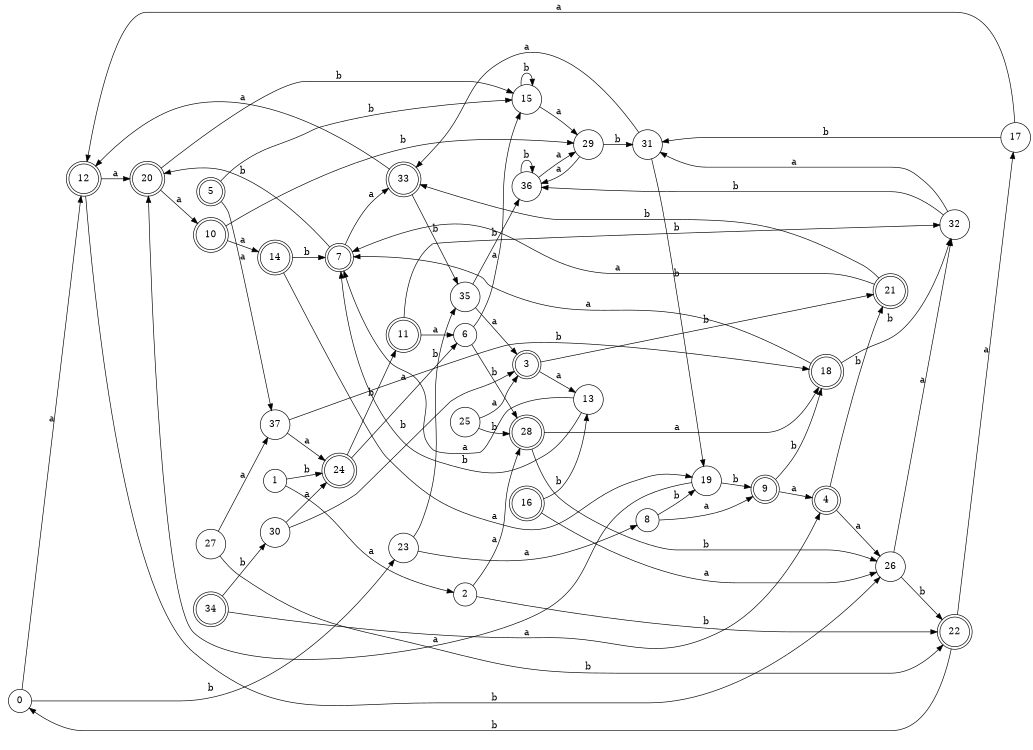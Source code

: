 digraph n31_1 {
__start0 [label="" shape="none"];

rankdir=LR;
size="8,5";

s0 [style="filled", color="black", fillcolor="white" shape="circle", label="0"];
s1 [style="filled", color="black", fillcolor="white" shape="circle", label="1"];
s2 [style="filled", color="black", fillcolor="white" shape="circle", label="2"];
s3 [style="rounded,filled", color="black", fillcolor="white" shape="doublecircle", label="3"];
s4 [style="rounded,filled", color="black", fillcolor="white" shape="doublecircle", label="4"];
s5 [style="rounded,filled", color="black", fillcolor="white" shape="doublecircle", label="5"];
s6 [style="filled", color="black", fillcolor="white" shape="circle", label="6"];
s7 [style="rounded,filled", color="black", fillcolor="white" shape="doublecircle", label="7"];
s8 [style="filled", color="black", fillcolor="white" shape="circle", label="8"];
s9 [style="rounded,filled", color="black", fillcolor="white" shape="doublecircle", label="9"];
s10 [style="rounded,filled", color="black", fillcolor="white" shape="doublecircle", label="10"];
s11 [style="rounded,filled", color="black", fillcolor="white" shape="doublecircle", label="11"];
s12 [style="rounded,filled", color="black", fillcolor="white" shape="doublecircle", label="12"];
s13 [style="filled", color="black", fillcolor="white" shape="circle", label="13"];
s14 [style="rounded,filled", color="black", fillcolor="white" shape="doublecircle", label="14"];
s15 [style="filled", color="black", fillcolor="white" shape="circle", label="15"];
s16 [style="rounded,filled", color="black", fillcolor="white" shape="doublecircle", label="16"];
s17 [style="filled", color="black", fillcolor="white" shape="circle", label="17"];
s18 [style="rounded,filled", color="black", fillcolor="white" shape="doublecircle", label="18"];
s19 [style="filled", color="black", fillcolor="white" shape="circle", label="19"];
s20 [style="rounded,filled", color="black", fillcolor="white" shape="doublecircle", label="20"];
s21 [style="rounded,filled", color="black", fillcolor="white" shape="doublecircle", label="21"];
s22 [style="rounded,filled", color="black", fillcolor="white" shape="doublecircle", label="22"];
s23 [style="filled", color="black", fillcolor="white" shape="circle", label="23"];
s24 [style="rounded,filled", color="black", fillcolor="white" shape="doublecircle", label="24"];
s25 [style="filled", color="black", fillcolor="white" shape="circle", label="25"];
s26 [style="filled", color="black", fillcolor="white" shape="circle", label="26"];
s27 [style="filled", color="black", fillcolor="white" shape="circle", label="27"];
s28 [style="rounded,filled", color="black", fillcolor="white" shape="doublecircle", label="28"];
s29 [style="filled", color="black", fillcolor="white" shape="circle", label="29"];
s30 [style="filled", color="black", fillcolor="white" shape="circle", label="30"];
s31 [style="filled", color="black", fillcolor="white" shape="circle", label="31"];
s32 [style="filled", color="black", fillcolor="white" shape="circle", label="32"];
s33 [style="rounded,filled", color="black", fillcolor="white" shape="doublecircle", label="33"];
s34 [style="rounded,filled", color="black", fillcolor="white" shape="doublecircle", label="34"];
s35 [style="filled", color="black", fillcolor="white" shape="circle", label="35"];
s36 [style="filled", color="black", fillcolor="white" shape="circle", label="36"];
s37 [style="filled", color="black", fillcolor="white" shape="circle", label="37"];
s0 -> s12 [label="a"];
s0 -> s23 [label="b"];
s1 -> s2 [label="a"];
s1 -> s24 [label="b"];
s2 -> s28 [label="a"];
s2 -> s22 [label="b"];
s3 -> s13 [label="a"];
s3 -> s21 [label="b"];
s4 -> s26 [label="a"];
s4 -> s21 [label="b"];
s5 -> s37 [label="a"];
s5 -> s15 [label="b"];
s6 -> s15 [label="a"];
s6 -> s28 [label="b"];
s7 -> s33 [label="a"];
s7 -> s20 [label="b"];
s8 -> s9 [label="a"];
s8 -> s19 [label="b"];
s9 -> s4 [label="a"];
s9 -> s18 [label="b"];
s10 -> s14 [label="a"];
s10 -> s29 [label="b"];
s11 -> s6 [label="a"];
s11 -> s32 [label="b"];
s12 -> s20 [label="a"];
s12 -> s26 [label="b"];
s13 -> s7 [label="a"];
s13 -> s7 [label="b"];
s14 -> s19 [label="a"];
s14 -> s7 [label="b"];
s15 -> s29 [label="a"];
s15 -> s15 [label="b"];
s16 -> s26 [label="a"];
s16 -> s13 [label="b"];
s17 -> s12 [label="a"];
s17 -> s31 [label="b"];
s18 -> s7 [label="a"];
s18 -> s32 [label="b"];
s19 -> s20 [label="a"];
s19 -> s9 [label="b"];
s20 -> s10 [label="a"];
s20 -> s15 [label="b"];
s21 -> s7 [label="a"];
s21 -> s33 [label="b"];
s22 -> s17 [label="a"];
s22 -> s0 [label="b"];
s23 -> s8 [label="a"];
s23 -> s35 [label="b"];
s24 -> s6 [label="a"];
s24 -> s11 [label="b"];
s25 -> s3 [label="a"];
s25 -> s28 [label="b"];
s26 -> s32 [label="a"];
s26 -> s22 [label="b"];
s27 -> s37 [label="a"];
s27 -> s22 [label="b"];
s28 -> s18 [label="a"];
s28 -> s26 [label="b"];
s29 -> s36 [label="a"];
s29 -> s31 [label="b"];
s30 -> s24 [label="a"];
s30 -> s3 [label="b"];
s31 -> s33 [label="a"];
s31 -> s19 [label="b"];
s32 -> s31 [label="a"];
s32 -> s36 [label="b"];
s33 -> s12 [label="a"];
s33 -> s35 [label="b"];
s34 -> s4 [label="a"];
s34 -> s30 [label="b"];
s35 -> s3 [label="a"];
s35 -> s36 [label="b"];
s36 -> s29 [label="a"];
s36 -> s36 [label="b"];
s37 -> s24 [label="a"];
s37 -> s18 [label="b"];

}